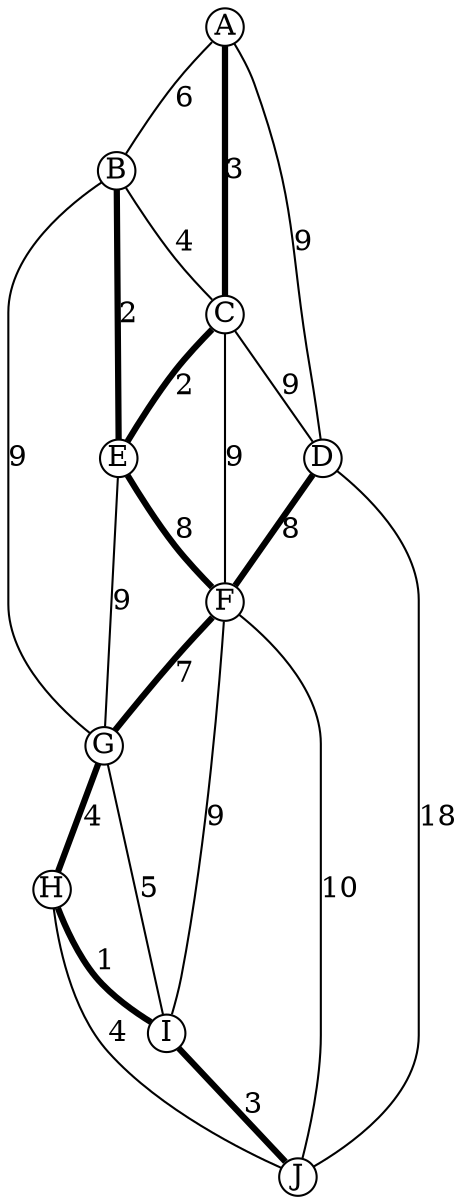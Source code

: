 graph Exgewicht {
    node [height=0.25,width=0.25,fixedsize=true]
    A -- B [label="6"]
    A -- C [label="3", penwidth=3]
    A -- D [label="9"]
    B -- C [label="4"]
    C -- D [label="9"]
    B -- E [label="2", penwidth=3]
    C -- E [label="2", penwidth=3]
    E -- F [label="8", penwidth=3]
    D -- F [label="8", penwidth=3]
    C -- F [label="9"]
    B -- G [label="9"]
    E -- G [label="9"]
    F -- G [label="7", penwidth=3]
    G -- H [label="4", penwidth=3]
    G -- I [label="5"]
    H -- I [label="1", penwidth=3]
    F -- I [label="9"]
    D -- J [label="18"]
    F -- J [label="10"]
    H -- J [label="4"]
    I -- J [label="3", penwidth=3] 
}
